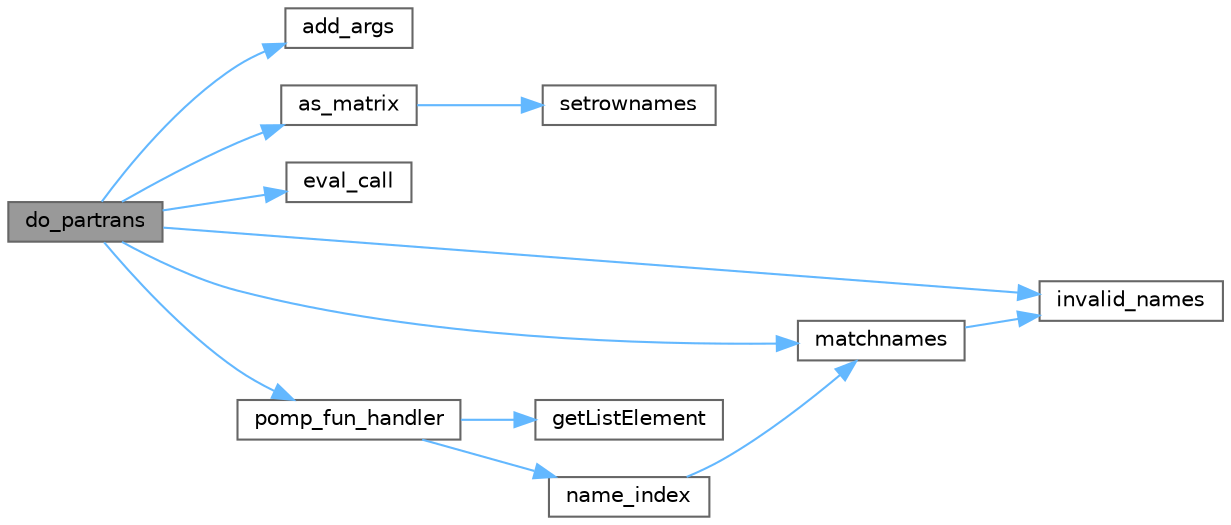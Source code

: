 digraph "do_partrans"
{
 // LATEX_PDF_SIZE
  bgcolor="transparent";
  edge [fontname=Helvetica,fontsize=10,labelfontname=Helvetica,labelfontsize=10];
  node [fontname=Helvetica,fontsize=10,shape=box,height=0.2,width=0.4];
  rankdir="LR";
  Node1 [id="Node000001",label="do_partrans",height=0.2,width=0.4,color="gray40", fillcolor="grey60", style="filled", fontcolor="black",tooltip=" "];
  Node1 -> Node2 [id="edge1_Node000001_Node000002",color="steelblue1",style="solid",tooltip=" "];
  Node2 [id="Node000002",label="add_args",height=0.2,width=0.4,color="grey40", fillcolor="white", style="filled",URL="$partrans_8c.html#ad0f00e555a10801616b1d7f177d88ec3",tooltip=" "];
  Node1 -> Node3 [id="edge2_Node000001_Node000003",color="steelblue1",style="solid",tooltip=" "];
  Node3 [id="Node000003",label="as_matrix",height=0.2,width=0.4,color="grey40", fillcolor="white", style="filled",URL="$pomp__defines_8h.html#ad396407a99088c710b270a9c1dc3aa9d",tooltip=" "];
  Node3 -> Node4 [id="edge3_Node000003_Node000004",color="steelblue1",style="solid",tooltip=" "];
  Node4 [id="Node000004",label="setrownames",height=0.2,width=0.4,color="grey40", fillcolor="white", style="filled",URL="$pomp__defines_8h.html#a26453e4cfff7ec27ff31d617583dcae4",tooltip=" "];
  Node1 -> Node5 [id="edge4_Node000001_Node000005",color="steelblue1",style="solid",tooltip=" "];
  Node5 [id="Node000005",label="eval_call",height=0.2,width=0.4,color="grey40", fillcolor="white", style="filled",URL="$partrans_8c.html#a0d7fde328f6573bb69afd5d887d92599",tooltip=" "];
  Node1 -> Node6 [id="edge5_Node000001_Node000006",color="steelblue1",style="solid",tooltip=" "];
  Node6 [id="Node000006",label="invalid_names",height=0.2,width=0.4,color="grey40", fillcolor="white", style="filled",URL="$pomp__defines_8h.html#ac56010c8d35a155162376d066856f663",tooltip=" "];
  Node1 -> Node7 [id="edge6_Node000001_Node000007",color="steelblue1",style="solid",tooltip=" "];
  Node7 [id="Node000007",label="matchnames",height=0.2,width=0.4,color="grey40", fillcolor="white", style="filled",URL="$pomp__defines_8h.html#a76a484fb785e5a4b35f15e41a1b8fc1b",tooltip=" "];
  Node7 -> Node6 [id="edge7_Node000007_Node000006",color="steelblue1",style="solid",tooltip=" "];
  Node1 -> Node8 [id="edge8_Node000001_Node000008",color="steelblue1",style="solid",tooltip=" "];
  Node8 [id="Node000008",label="pomp_fun_handler",height=0.2,width=0.4,color="grey40", fillcolor="white", style="filled",URL="$pomp__fun_8c.html#a94db08f2d9f751e7832aaadb5ae6920e",tooltip=" "];
  Node8 -> Node9 [id="edge9_Node000008_Node000009",color="steelblue1",style="solid",tooltip=" "];
  Node9 [id="Node000009",label="getListElement",height=0.2,width=0.4,color="grey40", fillcolor="white", style="filled",URL="$pomp__defines_8h.html#ab39b1553739e35037c2a8846ba65594f",tooltip=" "];
  Node8 -> Node10 [id="edge10_Node000008_Node000010",color="steelblue1",style="solid",tooltip=" "];
  Node10 [id="Node000010",label="name_index",height=0.2,width=0.4,color="grey40", fillcolor="white", style="filled",URL="$pomp__fun_8c.html#ad3048ea27b0cd1af35870f0b0db5228e",tooltip=" "];
  Node10 -> Node7 [id="edge11_Node000010_Node000007",color="steelblue1",style="solid",tooltip=" "];
}
